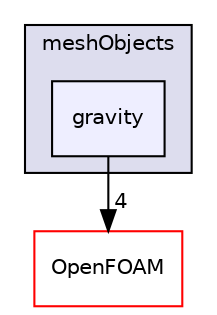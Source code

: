 digraph "src/finiteVolume/cfdTools/general/meshObjects/gravity" {
  bgcolor=transparent;
  compound=true
  node [ fontsize="10", fontname="Helvetica"];
  edge [ labelfontsize="10", labelfontname="Helvetica"];
  subgraph clusterdir_2298633da107559d3af2ca6e734397cc {
    graph [ bgcolor="#ddddee", pencolor="black", label="meshObjects" fontname="Helvetica", fontsize="10", URL="dir_2298633da107559d3af2ca6e734397cc.html"]
  dir_09ac5bc56dbab0da15d37486404d82b5 [shape=box, label="gravity", style="filled", fillcolor="#eeeeff", pencolor="black", URL="dir_09ac5bc56dbab0da15d37486404d82b5.html"];
  }
  dir_c5473ff19b20e6ec4dfe5c310b3778a8 [shape=box label="OpenFOAM" color="red" URL="dir_c5473ff19b20e6ec4dfe5c310b3778a8.html"];
  dir_09ac5bc56dbab0da15d37486404d82b5->dir_c5473ff19b20e6ec4dfe5c310b3778a8 [headlabel="4", labeldistance=1.5 headhref="dir_000842_002151.html"];
}

